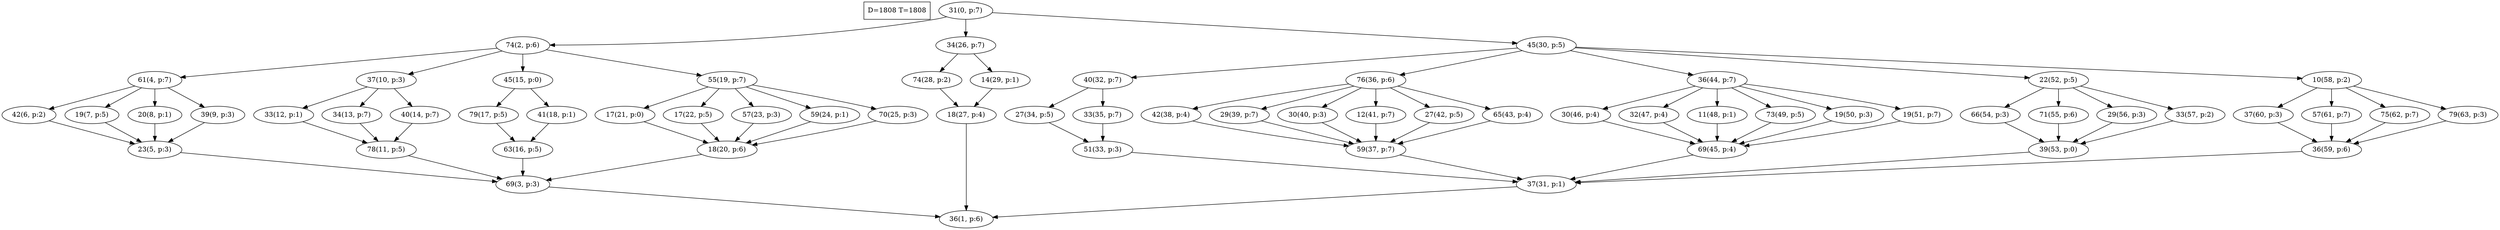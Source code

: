 digraph Task {
i [shape=box, label="D=1808 T=1808"]; 
0 [label="31(0, p:7)"];
1 [label="36(1, p:6)"];
2 [label="74(2, p:6)"];
3 [label="69(3, p:3)"];
4 [label="61(4, p:7)"];
5 [label="23(5, p:3)"];
6 [label="42(6, p:2)"];
7 [label="19(7, p:5)"];
8 [label="20(8, p:1)"];
9 [label="39(9, p:3)"];
10 [label="37(10, p:3)"];
11 [label="78(11, p:5)"];
12 [label="33(12, p:1)"];
13 [label="34(13, p:7)"];
14 [label="40(14, p:7)"];
15 [label="45(15, p:0)"];
16 [label="63(16, p:5)"];
17 [label="79(17, p:5)"];
18 [label="41(18, p:1)"];
19 [label="55(19, p:7)"];
20 [label="18(20, p:6)"];
21 [label="17(21, p:0)"];
22 [label="17(22, p:5)"];
23 [label="57(23, p:3)"];
24 [label="59(24, p:1)"];
25 [label="70(25, p:3)"];
26 [label="34(26, p:7)"];
27 [label="18(27, p:4)"];
28 [label="74(28, p:2)"];
29 [label="14(29, p:1)"];
30 [label="45(30, p:5)"];
31 [label="37(31, p:1)"];
32 [label="40(32, p:7)"];
33 [label="51(33, p:3)"];
34 [label="27(34, p:5)"];
35 [label="33(35, p:7)"];
36 [label="76(36, p:6)"];
37 [label="59(37, p:7)"];
38 [label="42(38, p:4)"];
39 [label="29(39, p:7)"];
40 [label="30(40, p:3)"];
41 [label="12(41, p:7)"];
42 [label="27(42, p:5)"];
43 [label="65(43, p:4)"];
44 [label="36(44, p:7)"];
45 [label="69(45, p:4)"];
46 [label="30(46, p:4)"];
47 [label="32(47, p:4)"];
48 [label="11(48, p:1)"];
49 [label="73(49, p:5)"];
50 [label="19(50, p:3)"];
51 [label="19(51, p:7)"];
52 [label="22(52, p:5)"];
53 [label="39(53, p:0)"];
54 [label="66(54, p:3)"];
55 [label="71(55, p:6)"];
56 [label="29(56, p:3)"];
57 [label="33(57, p:2)"];
58 [label="10(58, p:2)"];
59 [label="36(59, p:6)"];
60 [label="37(60, p:3)"];
61 [label="57(61, p:7)"];
62 [label="75(62, p:7)"];
63 [label="79(63, p:3)"];
0 -> 2;
0 -> 26;
0 -> 30;
2 -> 4;
2 -> 10;
2 -> 15;
2 -> 19;
3 -> 1;
4 -> 6;
4 -> 7;
4 -> 8;
4 -> 9;
5 -> 3;
6 -> 5;
7 -> 5;
8 -> 5;
9 -> 5;
10 -> 12;
10 -> 13;
10 -> 14;
11 -> 3;
12 -> 11;
13 -> 11;
14 -> 11;
15 -> 17;
15 -> 18;
16 -> 3;
17 -> 16;
18 -> 16;
19 -> 21;
19 -> 22;
19 -> 23;
19 -> 24;
19 -> 25;
20 -> 3;
21 -> 20;
22 -> 20;
23 -> 20;
24 -> 20;
25 -> 20;
26 -> 28;
26 -> 29;
27 -> 1;
28 -> 27;
29 -> 27;
30 -> 32;
30 -> 36;
30 -> 44;
30 -> 52;
30 -> 58;
31 -> 1;
32 -> 34;
32 -> 35;
33 -> 31;
34 -> 33;
35 -> 33;
36 -> 38;
36 -> 39;
36 -> 40;
36 -> 41;
36 -> 42;
36 -> 43;
37 -> 31;
38 -> 37;
39 -> 37;
40 -> 37;
41 -> 37;
42 -> 37;
43 -> 37;
44 -> 46;
44 -> 47;
44 -> 48;
44 -> 49;
44 -> 50;
44 -> 51;
45 -> 31;
46 -> 45;
47 -> 45;
48 -> 45;
49 -> 45;
50 -> 45;
51 -> 45;
52 -> 54;
52 -> 55;
52 -> 56;
52 -> 57;
53 -> 31;
54 -> 53;
55 -> 53;
56 -> 53;
57 -> 53;
58 -> 60;
58 -> 61;
58 -> 62;
58 -> 63;
59 -> 31;
60 -> 59;
61 -> 59;
62 -> 59;
63 -> 59;
}